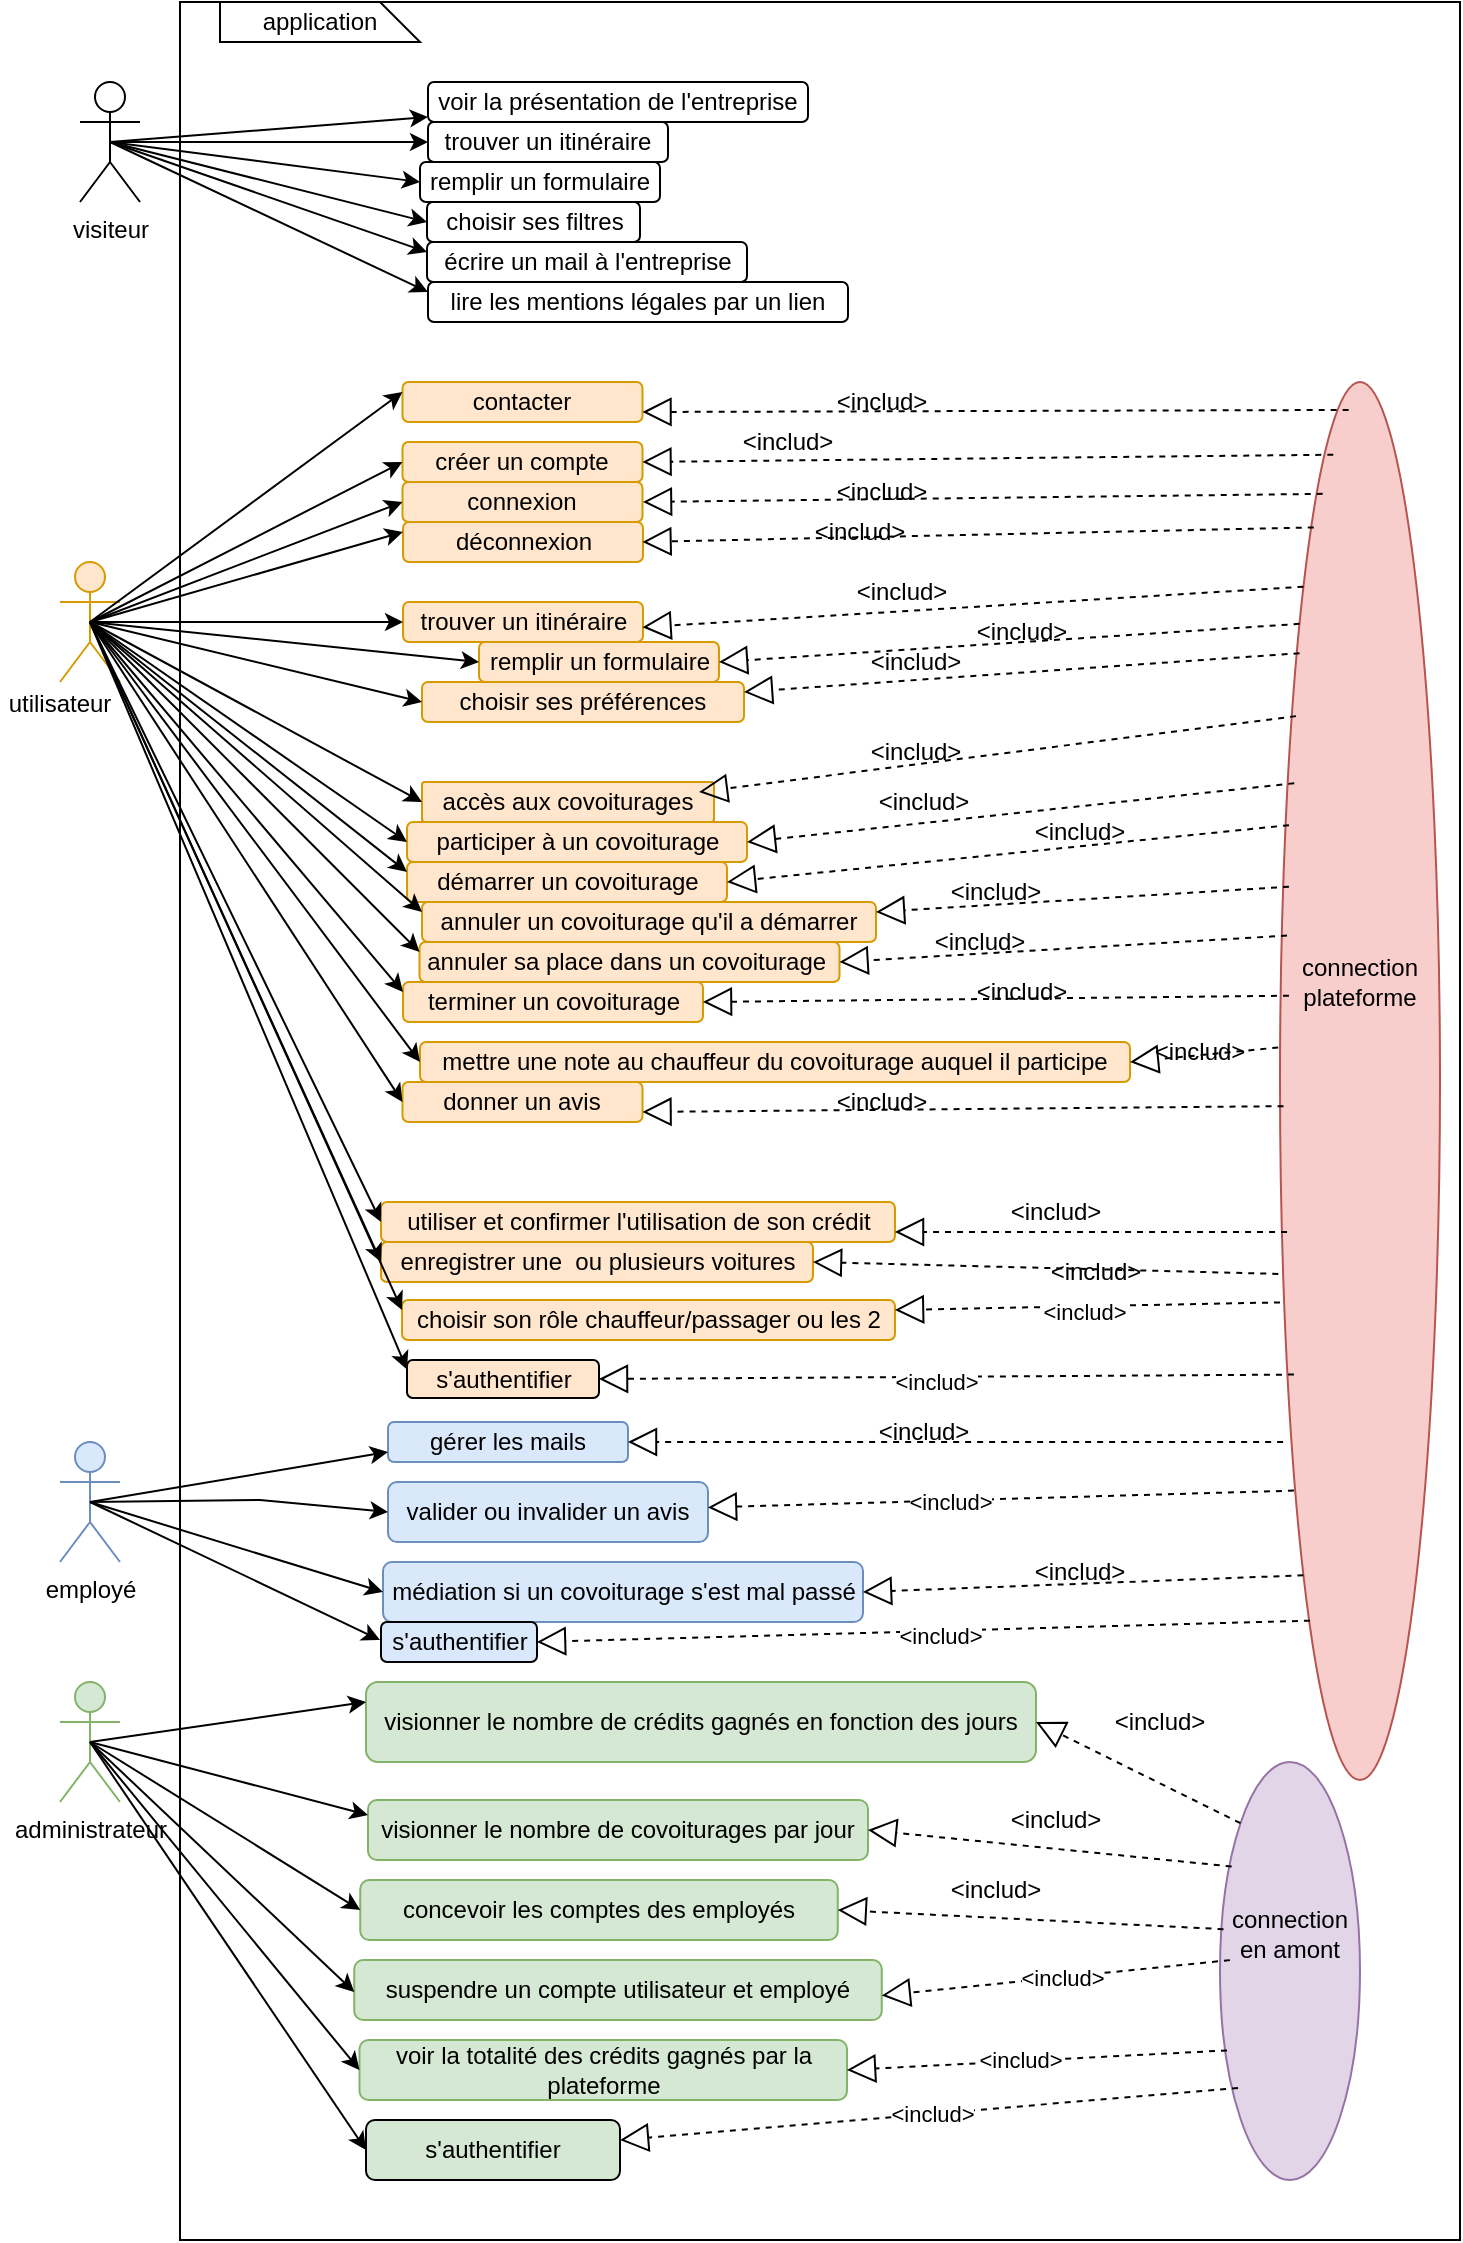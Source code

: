<mxfile version="27.0.6">
  <diagram name="Page-1" id="taw_wUo_S15g6ZygpCCZ">
    <mxGraphModel dx="1111" dy="431" grid="1" gridSize="10" guides="1" tooltips="1" connect="1" arrows="1" fold="1" page="1" pageScale="1" pageWidth="827" pageHeight="1169" math="0" shadow="0">
      <root>
        <mxCell id="0" />
        <mxCell id="1" parent="0" />
        <mxCell id="siTCDxq7Ctj5vIDqxRno-2" value="" style="rounded=0;whiteSpace=wrap;html=1;" parent="1" vertex="1">
          <mxGeometry x="100" y="41" width="640" height="1119" as="geometry" />
        </mxCell>
        <mxCell id="siTCDxq7Ctj5vIDqxRno-3" value="visiteur" style="shape=umlActor;verticalLabelPosition=bottom;verticalAlign=top;html=1;outlineConnect=0;" parent="1" vertex="1">
          <mxGeometry x="50" y="81" width="30" height="60" as="geometry" />
        </mxCell>
        <mxCell id="siTCDxq7Ctj5vIDqxRno-4" value="" style="endArrow=classic;html=1;rounded=0;exitX=0.5;exitY=0.5;exitDx=0;exitDy=0;exitPerimeter=0;" parent="1" source="siTCDxq7Ctj5vIDqxRno-3" target="siTCDxq7Ctj5vIDqxRno-5" edge="1">
          <mxGeometry width="50" height="50" relative="1" as="geometry">
            <mxPoint x="390" y="131" as="sourcePoint" />
            <mxPoint x="250" y="101" as="targetPoint" />
          </mxGeometry>
        </mxCell>
        <mxCell id="siTCDxq7Ctj5vIDqxRno-5" value="voir la présentation de l&#39;entreprise" style="rounded=1;whiteSpace=wrap;html=1;" parent="1" vertex="1">
          <mxGeometry x="224" y="81" width="190" height="20" as="geometry" />
        </mxCell>
        <mxCell id="siTCDxq7Ctj5vIDqxRno-6" value="trouver un itinéraire" style="rounded=1;whiteSpace=wrap;html=1;" parent="1" vertex="1">
          <mxGeometry x="224" y="101" width="120" height="20" as="geometry" />
        </mxCell>
        <mxCell id="siTCDxq7Ctj5vIDqxRno-7" value="écrire un mail à l&#39;entreprise" style="rounded=1;whiteSpace=wrap;html=1;" parent="1" vertex="1">
          <mxGeometry x="223.5" y="161" width="160" height="20" as="geometry" />
        </mxCell>
        <mxCell id="siTCDxq7Ctj5vIDqxRno-8" value="lire les mentions légales par un lien" style="whiteSpace=wrap;html=1;rounded=1;" parent="1" vertex="1">
          <mxGeometry x="224" y="181" width="210" height="20" as="geometry" />
        </mxCell>
        <mxCell id="siTCDxq7Ctj5vIDqxRno-9" value="" style="endArrow=classic;html=1;rounded=0;entryX=0;entryY=0.5;entryDx=0;entryDy=0;exitX=0.5;exitY=0.5;exitDx=0;exitDy=0;exitPerimeter=0;" parent="1" source="siTCDxq7Ctj5vIDqxRno-3" target="siTCDxq7Ctj5vIDqxRno-6" edge="1">
          <mxGeometry width="50" height="50" relative="1" as="geometry">
            <mxPoint x="390" y="281" as="sourcePoint" />
            <mxPoint x="440" y="231" as="targetPoint" />
          </mxGeometry>
        </mxCell>
        <mxCell id="siTCDxq7Ctj5vIDqxRno-10" value="" style="endArrow=classic;html=1;rounded=0;exitX=0.5;exitY=0.5;exitDx=0;exitDy=0;exitPerimeter=0;entryX=0;entryY=0.25;entryDx=0;entryDy=0;" parent="1" source="siTCDxq7Ctj5vIDqxRno-3" target="siTCDxq7Ctj5vIDqxRno-8" edge="1">
          <mxGeometry width="50" height="50" relative="1" as="geometry">
            <mxPoint x="390" y="281" as="sourcePoint" />
            <mxPoint x="440" y="231" as="targetPoint" />
          </mxGeometry>
        </mxCell>
        <mxCell id="siTCDxq7Ctj5vIDqxRno-11" value="" style="endArrow=classic;html=1;rounded=0;exitX=0.5;exitY=0.5;exitDx=0;exitDy=0;exitPerimeter=0;entryX=0;entryY=0.25;entryDx=0;entryDy=0;" parent="1" source="siTCDxq7Ctj5vIDqxRno-3" target="siTCDxq7Ctj5vIDqxRno-7" edge="1">
          <mxGeometry width="50" height="50" relative="1" as="geometry">
            <mxPoint x="390" y="281" as="sourcePoint" />
            <mxPoint x="440" y="231" as="targetPoint" />
          </mxGeometry>
        </mxCell>
        <mxCell id="siTCDxq7Ctj5vIDqxRno-12" value="application" style="shape=card;whiteSpace=wrap;html=1;direction=south;" parent="1" vertex="1">
          <mxGeometry x="120" y="41" width="100" height="20" as="geometry" />
        </mxCell>
        <mxCell id="siTCDxq7Ctj5vIDqxRno-13" value="" style="shape=umlActor;verticalLabelPosition=bottom;verticalAlign=top;html=1;outlineConnect=0;fillColor=#ffe6cc;strokeColor=#d79b00;" parent="1" vertex="1">
          <mxGeometry x="40" y="321" width="30" height="60" as="geometry" />
        </mxCell>
        <mxCell id="siTCDxq7Ctj5vIDqxRno-14" value="" style="ellipse;whiteSpace=wrap;html=1;direction=south;fillColor=#f8cecc;strokeColor=#b85450;" parent="1" vertex="1">
          <mxGeometry x="650" y="231" width="80" height="699" as="geometry" />
        </mxCell>
        <mxCell id="siTCDxq7Ctj5vIDqxRno-15" value="connexion" style="rounded=1;whiteSpace=wrap;html=1;fillColor=#ffe6cc;strokeColor=#d79b00;" parent="1" vertex="1">
          <mxGeometry x="211.25" y="281" width="120" height="20" as="geometry" />
        </mxCell>
        <mxCell id="siTCDxq7Ctj5vIDqxRno-16" value="déconnexion" style="rounded=1;whiteSpace=wrap;html=1;fillColor=#ffe6cc;strokeColor=#d79b00;" parent="1" vertex="1">
          <mxGeometry x="211.5" y="301" width="120" height="20" as="geometry" />
        </mxCell>
        <mxCell id="siTCDxq7Ctj5vIDqxRno-17" value="accès aux covoiturages" style="rounded=1;whiteSpace=wrap;html=1;arcSize=7;fillColor=#ffe6cc;strokeColor=#d79b00;" parent="1" vertex="1">
          <mxGeometry x="221" y="431" width="146" height="20" as="geometry" />
        </mxCell>
        <mxCell id="siTCDxq7Ctj5vIDqxRno-18" value="contacter" style="rounded=1;whiteSpace=wrap;html=1;fillColor=#ffe6cc;strokeColor=#d79b00;" parent="1" vertex="1">
          <mxGeometry x="211.25" y="231" width="120" height="20" as="geometry" />
        </mxCell>
        <mxCell id="siTCDxq7Ctj5vIDqxRno-19" value="trouver un itinéraire" style="rounded=1;whiteSpace=wrap;html=1;fillColor=#ffe6cc;strokeColor=#d79b00;" parent="1" vertex="1">
          <mxGeometry x="211.5" y="341" width="120" height="20" as="geometry" />
        </mxCell>
        <mxCell id="siTCDxq7Ctj5vIDqxRno-20" value="participer à un covoiturage" style="rounded=1;whiteSpace=wrap;html=1;fillColor=#ffe6cc;strokeColor=#d79b00;" parent="1" vertex="1">
          <mxGeometry x="213.5" y="451" width="170" height="20" as="geometry" />
        </mxCell>
        <mxCell id="siTCDxq7Ctj5vIDqxRno-21" style="edgeStyle=orthogonalEdgeStyle;rounded=0;orthogonalLoop=1;jettySize=auto;html=1;exitX=0.5;exitY=1;exitDx=0;exitDy=0;" parent="1" source="siTCDxq7Ctj5vIDqxRno-6" target="siTCDxq7Ctj5vIDqxRno-6" edge="1">
          <mxGeometry relative="1" as="geometry" />
        </mxCell>
        <mxCell id="siTCDxq7Ctj5vIDqxRno-22" value="donner un avis" style="rounded=1;whiteSpace=wrap;html=1;fillColor=#ffe6cc;strokeColor=#d79b00;" parent="1" vertex="1">
          <mxGeometry x="211.25" y="581" width="120" height="20" as="geometry" />
        </mxCell>
        <mxCell id="siTCDxq7Ctj5vIDqxRno-23" value="mettre une note au chauffeur du covoiturage auquel il participe" style="rounded=1;whiteSpace=wrap;html=1;fillColor=#ffe6cc;strokeColor=#d79b00;" parent="1" vertex="1">
          <mxGeometry x="220" y="561" width="355" height="20" as="geometry" />
        </mxCell>
        <mxCell id="siTCDxq7Ctj5vIDqxRno-24" value="choisir ses préférences" style="rounded=1;whiteSpace=wrap;html=1;fillColor=#ffe6cc;strokeColor=#d79b00;" parent="1" vertex="1">
          <mxGeometry x="221" y="381" width="161" height="20" as="geometry" />
        </mxCell>
        <mxCell id="siTCDxq7Ctj5vIDqxRno-25" value="créer un compte" style="rounded=1;whiteSpace=wrap;html=1;fillColor=#ffe6cc;strokeColor=#d79b00;" parent="1" vertex="1">
          <mxGeometry x="211.25" y="261" width="120" height="20" as="geometry" />
        </mxCell>
        <mxCell id="siTCDxq7Ctj5vIDqxRno-26" value="démarrer un covoiturage" style="rounded=1;whiteSpace=wrap;html=1;fillColor=#ffe6cc;strokeColor=#d79b00;" parent="1" vertex="1">
          <mxGeometry x="213.5" y="471" width="160" height="20" as="geometry" />
        </mxCell>
        <mxCell id="siTCDxq7Ctj5vIDqxRno-27" value="annuler un covoiturage qu&#39;il a démarrer" style="rounded=1;whiteSpace=wrap;html=1;fillColor=#ffe6cc;strokeColor=#d79b00;" parent="1" vertex="1">
          <mxGeometry x="221" y="491" width="227" height="20" as="geometry" />
        </mxCell>
        <mxCell id="siTCDxq7Ctj5vIDqxRno-28" value="terminer un covoiturage" style="rounded=1;whiteSpace=wrap;html=1;fillColor=#ffe6cc;strokeColor=#d79b00;" parent="1" vertex="1">
          <mxGeometry x="211.5" y="531" width="150" height="20" as="geometry" />
        </mxCell>
        <mxCell id="siTCDxq7Ctj5vIDqxRno-29" value="utiliser et confirmer l&#39;utilisation de son crédit" style="rounded=1;whiteSpace=wrap;html=1;fillColor=#ffe6cc;strokeColor=#d79b00;" parent="1" vertex="1">
          <mxGeometry x="200.5" y="641" width="257" height="20" as="geometry" />
        </mxCell>
        <mxCell id="siTCDxq7Ctj5vIDqxRno-30" value="enregistrer une&amp;nbsp; ou plusieurs voitures" style="rounded=1;whiteSpace=wrap;html=1;fillColor=#ffe6cc;strokeColor=#d79b00;" parent="1" vertex="1">
          <mxGeometry x="200.5" y="661" width="216" height="20" as="geometry" />
        </mxCell>
        <mxCell id="siTCDxq7Ctj5vIDqxRno-31" value="annuler sa place dans un covoiturage&amp;nbsp;" style="rounded=1;whiteSpace=wrap;html=1;fillColor=#ffe6cc;strokeColor=#d79b00;" parent="1" vertex="1">
          <mxGeometry x="219.75" y="511" width="210" height="20" as="geometry" />
        </mxCell>
        <mxCell id="siTCDxq7Ctj5vIDqxRno-32" value="employé" style="shape=umlActor;verticalLabelPosition=bottom;verticalAlign=top;html=1;outlineConnect=0;fillColor=#dae8fc;strokeColor=#6c8ebf;" parent="1" vertex="1">
          <mxGeometry x="40" y="761" width="30" height="60" as="geometry" />
        </mxCell>
        <mxCell id="siTCDxq7Ctj5vIDqxRno-33" value="gérer les mails" style="rounded=1;whiteSpace=wrap;html=1;fillColor=#dae8fc;strokeColor=#6c8ebf;" parent="1" vertex="1">
          <mxGeometry x="204" y="751" width="120" height="20" as="geometry" />
        </mxCell>
        <mxCell id="siTCDxq7Ctj5vIDqxRno-34" value="valider ou invalider un avis" style="rounded=1;whiteSpace=wrap;html=1;fillColor=#dae8fc;strokeColor=#6c8ebf;" parent="1" vertex="1">
          <mxGeometry x="204" y="781" width="160" height="30" as="geometry" />
        </mxCell>
        <mxCell id="siTCDxq7Ctj5vIDqxRno-35" value="médiation si un covoiturage s&#39;est mal passé" style="rounded=1;whiteSpace=wrap;html=1;fillColor=#dae8fc;strokeColor=#6c8ebf;" parent="1" vertex="1">
          <mxGeometry x="201.5" y="821" width="240" height="30" as="geometry" />
        </mxCell>
        <mxCell id="siTCDxq7Ctj5vIDqxRno-36" value="administrateur" style="shape=umlActor;verticalLabelPosition=bottom;verticalAlign=top;html=1;outlineConnect=0;fillColor=#d5e8d4;strokeColor=#82b366;" parent="1" vertex="1">
          <mxGeometry x="40" y="881" width="30" height="60" as="geometry" />
        </mxCell>
        <mxCell id="siTCDxq7Ctj5vIDqxRno-37" value="choisir son rôle chauffeur/passager ou les 2" style="rounded=1;whiteSpace=wrap;html=1;fillColor=#ffe6cc;strokeColor=#d79b00;" parent="1" vertex="1">
          <mxGeometry x="211" y="690" width="246.5" height="20" as="geometry" />
        </mxCell>
        <mxCell id="siTCDxq7Ctj5vIDqxRno-38" value="remplir un formulaire" style="rounded=1;whiteSpace=wrap;html=1;fillColor=#ffe6cc;strokeColor=#d79b00;" parent="1" vertex="1">
          <mxGeometry x="249.5" y="361" width="120" height="20" as="geometry" />
        </mxCell>
        <mxCell id="siTCDxq7Ctj5vIDqxRno-39" value="" style="endArrow=classic;html=1;rounded=0;exitX=0.5;exitY=0.5;exitDx=0;exitDy=0;exitPerimeter=0;entryX=0;entryY=0.5;entryDx=0;entryDy=0;" parent="1" source="siTCDxq7Ctj5vIDqxRno-13" target="siTCDxq7Ctj5vIDqxRno-19" edge="1">
          <mxGeometry width="50" height="50" relative="1" as="geometry">
            <mxPoint x="133.5" y="396" as="sourcePoint" />
            <mxPoint x="183.5" y="346" as="targetPoint" />
          </mxGeometry>
        </mxCell>
        <mxCell id="siTCDxq7Ctj5vIDqxRno-40" value="" style="endArrow=classic;html=1;rounded=0;exitX=0.5;exitY=0.5;exitDx=0;exitDy=0;exitPerimeter=0;entryX=0;entryY=0.25;entryDx=0;entryDy=0;" parent="1" source="siTCDxq7Ctj5vIDqxRno-13" target="siTCDxq7Ctj5vIDqxRno-16" edge="1">
          <mxGeometry width="50" height="50" relative="1" as="geometry">
            <mxPoint x="134" y="376" as="sourcePoint" />
            <mxPoint x="184" y="326" as="targetPoint" />
          </mxGeometry>
        </mxCell>
        <mxCell id="siTCDxq7Ctj5vIDqxRno-41" value="" style="endArrow=classic;html=1;rounded=0;entryX=0;entryY=0.5;entryDx=0;entryDy=0;exitX=0.5;exitY=0.5;exitDx=0;exitDy=0;exitPerimeter=0;" parent="1" source="siTCDxq7Ctj5vIDqxRno-13" target="siTCDxq7Ctj5vIDqxRno-15" edge="1">
          <mxGeometry width="50" height="50" relative="1" as="geometry">
            <mxPoint x="60" y="356" as="sourcePoint" />
            <mxPoint x="110" y="306" as="targetPoint" />
          </mxGeometry>
        </mxCell>
        <mxCell id="siTCDxq7Ctj5vIDqxRno-42" value="" style="endArrow=classic;html=1;rounded=0;exitX=0.5;exitY=0.5;exitDx=0;exitDy=0;exitPerimeter=0;entryX=0;entryY=0.25;entryDx=0;entryDy=0;" parent="1" source="siTCDxq7Ctj5vIDqxRno-13" target="siTCDxq7Ctj5vIDqxRno-18" edge="1">
          <mxGeometry width="50" height="50" relative="1" as="geometry">
            <mxPoint x="130" y="301" as="sourcePoint" />
            <mxPoint x="180" y="251" as="targetPoint" />
          </mxGeometry>
        </mxCell>
        <mxCell id="siTCDxq7Ctj5vIDqxRno-43" value="" style="endArrow=classic;html=1;rounded=0;exitX=0.5;exitY=0.5;exitDx=0;exitDy=0;exitPerimeter=0;entryX=0;entryY=0.5;entryDx=0;entryDy=0;" parent="1" source="siTCDxq7Ctj5vIDqxRno-13" target="siTCDxq7Ctj5vIDqxRno-25" edge="1">
          <mxGeometry width="50" height="50" relative="1" as="geometry">
            <mxPoint x="120" y="331" as="sourcePoint" />
            <mxPoint x="170" y="281" as="targetPoint" />
          </mxGeometry>
        </mxCell>
        <mxCell id="siTCDxq7Ctj5vIDqxRno-44" value="" style="endArrow=classic;html=1;rounded=0;exitX=0.5;exitY=0.5;exitDx=0;exitDy=0;exitPerimeter=0;entryX=0;entryY=0.5;entryDx=0;entryDy=0;" parent="1" source="siTCDxq7Ctj5vIDqxRno-13" target="siTCDxq7Ctj5vIDqxRno-38" edge="1">
          <mxGeometry width="50" height="50" relative="1" as="geometry">
            <mxPoint x="390" y="501" as="sourcePoint" />
            <mxPoint x="440" y="451" as="targetPoint" />
          </mxGeometry>
        </mxCell>
        <mxCell id="siTCDxq7Ctj5vIDqxRno-45" value="" style="endArrow=classic;html=1;rounded=0;exitX=0.5;exitY=0.5;exitDx=0;exitDy=0;exitPerimeter=0;entryX=0;entryY=0.5;entryDx=0;entryDy=0;" parent="1" source="siTCDxq7Ctj5vIDqxRno-13" target="siTCDxq7Ctj5vIDqxRno-17" edge="1">
          <mxGeometry width="50" height="50" relative="1" as="geometry">
            <mxPoint x="140" y="431" as="sourcePoint" />
            <mxPoint x="180" y="391" as="targetPoint" />
          </mxGeometry>
        </mxCell>
        <mxCell id="siTCDxq7Ctj5vIDqxRno-46" value="" style="endArrow=classic;html=1;rounded=0;exitX=0.5;exitY=0.5;exitDx=0;exitDy=0;exitPerimeter=0;entryX=0;entryY=0.5;entryDx=0;entryDy=0;" parent="1" source="siTCDxq7Ctj5vIDqxRno-13" target="siTCDxq7Ctj5vIDqxRno-24" edge="1">
          <mxGeometry width="50" height="50" relative="1" as="geometry">
            <mxPoint x="140" y="481" as="sourcePoint" />
            <mxPoint x="190" y="431" as="targetPoint" />
          </mxGeometry>
        </mxCell>
        <mxCell id="siTCDxq7Ctj5vIDqxRno-47" value="" style="endArrow=classic;html=1;rounded=0;entryX=0;entryY=0.5;entryDx=0;entryDy=0;exitX=0.5;exitY=0.5;exitDx=0;exitDy=0;exitPerimeter=0;" parent="1" source="siTCDxq7Ctj5vIDqxRno-13" target="siTCDxq7Ctj5vIDqxRno-22" edge="1">
          <mxGeometry width="50" height="50" relative="1" as="geometry">
            <mxPoint x="60" y="351" as="sourcePoint" />
            <mxPoint x="190" y="431" as="targetPoint" />
          </mxGeometry>
        </mxCell>
        <mxCell id="siTCDxq7Ctj5vIDqxRno-48" value="" style="endArrow=classic;html=1;rounded=0;exitX=0.5;exitY=0.5;exitDx=0;exitDy=0;exitPerimeter=0;entryX=0;entryY=0.5;entryDx=0;entryDy=0;" parent="1" source="siTCDxq7Ctj5vIDqxRno-13" target="siTCDxq7Ctj5vIDqxRno-20" edge="1">
          <mxGeometry width="50" height="50" relative="1" as="geometry">
            <mxPoint x="150" y="461" as="sourcePoint" />
            <mxPoint x="200" y="411" as="targetPoint" />
          </mxGeometry>
        </mxCell>
        <mxCell id="siTCDxq7Ctj5vIDqxRno-49" value="" style="endArrow=classic;html=1;rounded=0;exitX=0.5;exitY=0.5;exitDx=0;exitDy=0;exitPerimeter=0;entryX=0;entryY=0.5;entryDx=0;entryDy=0;" parent="1" source="siTCDxq7Ctj5vIDqxRno-13" target="siTCDxq7Ctj5vIDqxRno-23" edge="1">
          <mxGeometry width="50" height="50" relative="1" as="geometry">
            <mxPoint x="130" y="521" as="sourcePoint" />
            <mxPoint x="180" y="471" as="targetPoint" />
          </mxGeometry>
        </mxCell>
        <mxCell id="siTCDxq7Ctj5vIDqxRno-50" value="" style="endArrow=classic;html=1;rounded=0;exitX=0.5;exitY=0.5;exitDx=0;exitDy=0;exitPerimeter=0;entryX=0;entryY=0.25;entryDx=0;entryDy=0;" parent="1" source="siTCDxq7Ctj5vIDqxRno-13" target="siTCDxq7Ctj5vIDqxRno-26" edge="1">
          <mxGeometry width="50" height="50" relative="1" as="geometry">
            <mxPoint x="130" y="541" as="sourcePoint" />
            <mxPoint x="180" y="491" as="targetPoint" />
          </mxGeometry>
        </mxCell>
        <mxCell id="siTCDxq7Ctj5vIDqxRno-51" value="" style="endArrow=classic;html=1;rounded=0;exitX=0.5;exitY=0.5;exitDx=0;exitDy=0;exitPerimeter=0;entryX=0;entryY=0.25;entryDx=0;entryDy=0;" parent="1" source="siTCDxq7Ctj5vIDqxRno-13" target="siTCDxq7Ctj5vIDqxRno-27" edge="1">
          <mxGeometry width="50" height="50" relative="1" as="geometry">
            <mxPoint x="140" y="561" as="sourcePoint" />
            <mxPoint x="190" y="511" as="targetPoint" />
          </mxGeometry>
        </mxCell>
        <mxCell id="siTCDxq7Ctj5vIDqxRno-52" value="" style="endArrow=classic;html=1;rounded=0;exitX=0.5;exitY=0.5;exitDx=0;exitDy=0;exitPerimeter=0;entryX=0;entryY=0.25;entryDx=0;entryDy=0;" parent="1" source="siTCDxq7Ctj5vIDqxRno-13" target="siTCDxq7Ctj5vIDqxRno-31" edge="1">
          <mxGeometry width="50" height="50" relative="1" as="geometry">
            <mxPoint x="140" y="581" as="sourcePoint" />
            <mxPoint x="200" y="506" as="targetPoint" />
          </mxGeometry>
        </mxCell>
        <mxCell id="siTCDxq7Ctj5vIDqxRno-53" value="" style="endArrow=classic;html=1;rounded=0;exitX=0.5;exitY=0.5;exitDx=0;exitDy=0;exitPerimeter=0;entryX=0;entryY=0.25;entryDx=0;entryDy=0;" parent="1" source="siTCDxq7Ctj5vIDqxRno-13" target="siTCDxq7Ctj5vIDqxRno-28" edge="1">
          <mxGeometry width="50" height="50" relative="1" as="geometry">
            <mxPoint x="54.25" y="371" as="sourcePoint" />
            <mxPoint x="200" y="561" as="targetPoint" />
          </mxGeometry>
        </mxCell>
        <mxCell id="siTCDxq7Ctj5vIDqxRno-54" value="" style="endArrow=classic;html=1;rounded=0;entryX=0;entryY=0.5;entryDx=0;entryDy=0;exitX=0.5;exitY=0.5;exitDx=0;exitDy=0;exitPerimeter=0;" parent="1" source="siTCDxq7Ctj5vIDqxRno-13" target="siTCDxq7Ctj5vIDqxRno-29" edge="1">
          <mxGeometry width="50" height="50" relative="1" as="geometry">
            <mxPoint x="50" y="351" as="sourcePoint" />
            <mxPoint x="190" y="561" as="targetPoint" />
          </mxGeometry>
        </mxCell>
        <mxCell id="siTCDxq7Ctj5vIDqxRno-55" value="" style="endArrow=classic;html=1;rounded=0;exitX=0.5;exitY=0.5;exitDx=0;exitDy=0;exitPerimeter=0;entryX=0;entryY=0.5;entryDx=0;entryDy=0;" parent="1" source="siTCDxq7Ctj5vIDqxRno-13" target="siTCDxq7Ctj5vIDqxRno-30" edge="1">
          <mxGeometry width="50" height="50" relative="1" as="geometry">
            <mxPoint x="140" y="641" as="sourcePoint" />
            <mxPoint x="190" y="591" as="targetPoint" />
          </mxGeometry>
        </mxCell>
        <mxCell id="siTCDxq7Ctj5vIDqxRno-56" value="" style="endArrow=classic;html=1;rounded=0;entryX=0;entryY=0.25;entryDx=0;entryDy=0;exitX=0.5;exitY=0.5;exitDx=0;exitDy=0;exitPerimeter=0;" parent="1" source="siTCDxq7Ctj5vIDqxRno-13" target="siTCDxq7Ctj5vIDqxRno-37" edge="1">
          <mxGeometry width="50" height="50" relative="1" as="geometry">
            <mxPoint x="140" y="661" as="sourcePoint" />
            <mxPoint x="180" y="611" as="targetPoint" />
          </mxGeometry>
        </mxCell>
        <mxCell id="siTCDxq7Ctj5vIDqxRno-57" value="remplir un formulaire" style="rounded=1;whiteSpace=wrap;html=1;" parent="1" vertex="1">
          <mxGeometry x="220" y="121" width="120" height="20" as="geometry" />
        </mxCell>
        <mxCell id="siTCDxq7Ctj5vIDqxRno-58" value="choisir ses filtres" style="rounded=1;whiteSpace=wrap;html=1;" parent="1" vertex="1">
          <mxGeometry x="223.5" y="141" width="106.5" height="20" as="geometry" />
        </mxCell>
        <mxCell id="siTCDxq7Ctj5vIDqxRno-59" value="" style="endArrow=classic;html=1;rounded=0;exitX=0.5;exitY=0.5;exitDx=0;exitDy=0;exitPerimeter=0;" parent="1" source="siTCDxq7Ctj5vIDqxRno-3" edge="1">
          <mxGeometry width="50" height="50" relative="1" as="geometry">
            <mxPoint x="170" y="181" as="sourcePoint" />
            <mxPoint x="220" y="131" as="targetPoint" />
          </mxGeometry>
        </mxCell>
        <mxCell id="siTCDxq7Ctj5vIDqxRno-60" value="" style="endArrow=classic;html=1;rounded=0;exitX=0.5;exitY=0.5;exitDx=0;exitDy=0;exitPerimeter=0;entryX=0;entryY=0.5;entryDx=0;entryDy=0;" parent="1" source="siTCDxq7Ctj5vIDqxRno-3" target="siTCDxq7Ctj5vIDqxRno-58" edge="1">
          <mxGeometry width="50" height="50" relative="1" as="geometry">
            <mxPoint x="180" y="201" as="sourcePoint" />
            <mxPoint x="220" y="151" as="targetPoint" />
          </mxGeometry>
        </mxCell>
        <mxCell id="siTCDxq7Ctj5vIDqxRno-61" value="" style="endArrow=block;dashed=1;endFill=0;endSize=12;html=1;rounded=0;entryX=1;entryY=0.5;entryDx=0;entryDy=0;exitX=0.835;exitY=0.867;exitDx=0;exitDy=0;exitPerimeter=0;" parent="1" target="siTCDxq7Ctj5vIDqxRno-33" edge="1">
          <mxGeometry width="160" relative="1" as="geometry">
            <mxPoint x="651.57" y="761.0" as="sourcePoint" />
            <mxPoint x="320.93" y="770.15" as="targetPoint" />
          </mxGeometry>
        </mxCell>
        <mxCell id="siTCDxq7Ctj5vIDqxRno-62" value="&amp;lt;includ&amp;gt;" style="text;strokeColor=none;align=center;fillColor=none;html=1;verticalAlign=middle;whiteSpace=wrap;rounded=0;" parent="1" vertex="1">
          <mxGeometry x="441.5" y="751" width="60" height="10" as="geometry" />
        </mxCell>
        <mxCell id="siTCDxq7Ctj5vIDqxRno-63" value="" style="endArrow=block;dashed=1;endFill=0;endSize=12;html=1;rounded=0;exitX=0.793;exitY=0.913;exitDx=0;exitDy=0;exitPerimeter=0;" parent="1" source="siTCDxq7Ctj5vIDqxRno-14" target="siTCDxq7Ctj5vIDqxRno-34" edge="1">
          <mxGeometry width="160" relative="1" as="geometry">
            <mxPoint x="660" y="841" as="sourcePoint" />
            <mxPoint x="770" y="871" as="targetPoint" />
          </mxGeometry>
        </mxCell>
        <mxCell id="IrQYpOBPaUUTZM0X6sst-19" value="&amp;lt;includ&amp;gt;" style="edgeLabel;html=1;align=center;verticalAlign=middle;resizable=0;points=[];" parent="siTCDxq7Ctj5vIDqxRno-63" vertex="1" connectable="0">
          <mxGeometry x="0.174" y="1" relative="1" as="geometry">
            <mxPoint as="offset" />
          </mxGeometry>
        </mxCell>
        <mxCell id="siTCDxq7Ctj5vIDqxRno-64" value="" style="endArrow=block;dashed=1;endFill=0;endSize=12;html=1;rounded=0;entryX=1;entryY=0.5;entryDx=0;entryDy=0;exitX=1;exitY=1;exitDx=0;exitDy=0;" parent="1" source="siTCDxq7Ctj5vIDqxRno-14" target="siTCDxq7Ctj5vIDqxRno-35" edge="1">
          <mxGeometry width="160" relative="1" as="geometry">
            <mxPoint x="620" y="881" as="sourcePoint" />
            <mxPoint x="780" y="881" as="targetPoint" />
          </mxGeometry>
        </mxCell>
        <mxCell id="siTCDxq7Ctj5vIDqxRno-66" value="&amp;lt;includ&amp;gt;" style="text;strokeColor=none;align=center;fillColor=none;html=1;verticalAlign=middle;whiteSpace=wrap;rounded=0;" parent="1" vertex="1">
          <mxGeometry x="520" y="821" width="60" height="10" as="geometry" />
        </mxCell>
        <mxCell id="siTCDxq7Ctj5vIDqxRno-67" value="" style="endArrow=block;dashed=1;endFill=0;endSize=12;html=1;rounded=0;entryX=1;entryY=0.5;entryDx=0;entryDy=0;exitX=0.638;exitY=1.011;exitDx=0;exitDy=0;exitPerimeter=0;" parent="1" source="siTCDxq7Ctj5vIDqxRno-14" target="siTCDxq7Ctj5vIDqxRno-30" edge="1">
          <mxGeometry width="160" relative="1" as="geometry">
            <mxPoint x="620" y="651" as="sourcePoint" />
            <mxPoint x="780" y="651" as="targetPoint" />
          </mxGeometry>
        </mxCell>
        <mxCell id="siTCDxq7Ctj5vIDqxRno-68" value="" style="endArrow=block;dashed=1;endFill=0;endSize=12;html=1;rounded=0;entryX=1;entryY=0.75;entryDx=0;entryDy=0;exitX=0.518;exitY=0.978;exitDx=0;exitDy=0;exitPerimeter=0;" parent="1" source="siTCDxq7Ctj5vIDqxRno-14" target="siTCDxq7Ctj5vIDqxRno-22" edge="1">
          <mxGeometry width="160" relative="1" as="geometry">
            <mxPoint x="630" y="581" as="sourcePoint" />
            <mxPoint x="790" y="581" as="targetPoint" />
          </mxGeometry>
        </mxCell>
        <mxCell id="siTCDxq7Ctj5vIDqxRno-69" value="" style="endArrow=block;dashed=1;endFill=0;endSize=12;html=1;rounded=0;entryX=1;entryY=0.5;entryDx=0;entryDy=0;exitX=0.476;exitY=1.011;exitDx=0;exitDy=0;exitPerimeter=0;" parent="1" source="siTCDxq7Ctj5vIDqxRno-14" target="siTCDxq7Ctj5vIDqxRno-23" edge="1">
          <mxGeometry width="160" relative="1" as="geometry">
            <mxPoint x="660" y="521" as="sourcePoint" />
            <mxPoint x="780" y="561" as="targetPoint" />
          </mxGeometry>
        </mxCell>
        <mxCell id="siTCDxq7Ctj5vIDqxRno-70" value="" style="endArrow=block;dashed=1;endFill=0;endSize=12;html=1;rounded=0;exitX=0.67;exitY=0.956;exitDx=0;exitDy=0;exitPerimeter=0;entryX=1;entryY=0.25;entryDx=0;entryDy=0;" parent="1" target="siTCDxq7Ctj5vIDqxRno-37" edge="1">
          <mxGeometry width="160" relative="1" as="geometry">
            <mxPoint x="650" y="691.2" as="sourcePoint" />
            <mxPoint x="446.04" y="690.5" as="targetPoint" />
          </mxGeometry>
        </mxCell>
        <mxCell id="IrQYpOBPaUUTZM0X6sst-15" value="&amp;lt;includ&amp;gt;" style="edgeLabel;html=1;align=center;verticalAlign=middle;resizable=0;points=[];" parent="siTCDxq7Ctj5vIDqxRno-70" vertex="1" connectable="0">
          <mxGeometry x="0.02" y="3" relative="1" as="geometry">
            <mxPoint as="offset" />
          </mxGeometry>
        </mxCell>
        <mxCell id="siTCDxq7Ctj5vIDqxRno-71" value="" style="endArrow=block;dashed=1;endFill=0;endSize=12;html=1;rounded=0;entryX=1;entryY=0.25;entryDx=0;entryDy=0;exitX=0.361;exitY=0.944;exitDx=0;exitDy=0;exitPerimeter=0;" parent="1" source="siTCDxq7Ctj5vIDqxRno-14" target="siTCDxq7Ctj5vIDqxRno-27" edge="1">
          <mxGeometry width="160" relative="1" as="geometry">
            <mxPoint x="600" y="500.5" as="sourcePoint" />
            <mxPoint x="760" y="500.5" as="targetPoint" />
          </mxGeometry>
        </mxCell>
        <mxCell id="siTCDxq7Ctj5vIDqxRno-72" value="" style="endArrow=block;dashed=1;endFill=0;endSize=12;html=1;rounded=0;exitX=0.439;exitY=0.944;exitDx=0;exitDy=0;exitPerimeter=0;entryX=1;entryY=0.5;entryDx=0;entryDy=0;" parent="1" source="siTCDxq7Ctj5vIDqxRno-14" target="siTCDxq7Ctj5vIDqxRno-28" edge="1">
          <mxGeometry width="160" relative="1" as="geometry">
            <mxPoint x="600" y="531" as="sourcePoint" />
            <mxPoint x="760" y="531" as="targetPoint" />
          </mxGeometry>
        </mxCell>
        <mxCell id="siTCDxq7Ctj5vIDqxRno-73" value="" style="endArrow=block;dashed=1;endFill=0;endSize=12;html=1;rounded=0;entryX=1;entryY=0.5;entryDx=0;entryDy=0;exitX=0.396;exitY=0.956;exitDx=0;exitDy=0;exitPerimeter=0;" parent="1" source="siTCDxq7Ctj5vIDqxRno-14" target="siTCDxq7Ctj5vIDqxRno-31" edge="1">
          <mxGeometry width="160" relative="1" as="geometry">
            <mxPoint x="630" y="441" as="sourcePoint" />
            <mxPoint x="780" y="521" as="targetPoint" />
          </mxGeometry>
        </mxCell>
        <mxCell id="siTCDxq7Ctj5vIDqxRno-74" value="" style="endArrow=block;dashed=1;endFill=0;endSize=12;html=1;rounded=0;entryX=1;entryY=0.75;entryDx=0;entryDy=0;exitX=0.608;exitY=0.956;exitDx=0;exitDy=0;exitPerimeter=0;" parent="1" source="siTCDxq7Ctj5vIDqxRno-14" target="siTCDxq7Ctj5vIDqxRno-29" edge="1">
          <mxGeometry width="160" relative="1" as="geometry">
            <mxPoint x="610" y="631" as="sourcePoint" />
            <mxPoint x="790" y="591" as="targetPoint" />
            <Array as="points" />
          </mxGeometry>
        </mxCell>
        <mxCell id="siTCDxq7Ctj5vIDqxRno-75" value="" style="endArrow=block;dashed=1;endFill=0;endSize=12;html=1;rounded=0;exitX=0.239;exitY=0.9;exitDx=0;exitDy=0;exitPerimeter=0;" parent="1" source="siTCDxq7Ctj5vIDqxRno-14" edge="1">
          <mxGeometry width="160" relative="1" as="geometry">
            <mxPoint x="668.09" y="388.65" as="sourcePoint" />
            <mxPoint x="359.502" y="436" as="targetPoint" />
          </mxGeometry>
        </mxCell>
        <mxCell id="siTCDxq7Ctj5vIDqxRno-76" value="" style="endArrow=block;dashed=1;endFill=0;endSize=12;html=1;rounded=0;entryX=1;entryY=0.25;entryDx=0;entryDy=0;exitX=0.194;exitY=0.878;exitDx=0;exitDy=0;exitPerimeter=0;" parent="1" source="siTCDxq7Ctj5vIDqxRno-14" target="siTCDxq7Ctj5vIDqxRno-24" edge="1">
          <mxGeometry width="160" relative="1" as="geometry">
            <mxPoint x="640" y="311" as="sourcePoint" />
            <mxPoint x="790" y="351" as="targetPoint" />
          </mxGeometry>
        </mxCell>
        <mxCell id="siTCDxq7Ctj5vIDqxRno-77" value="" style="endArrow=block;dashed=1;endFill=0;endSize=12;html=1;rounded=0;exitX=0;exitY=1;exitDx=0;exitDy=0;" parent="1" source="siTCDxq7Ctj5vIDqxRno-14" edge="1">
          <mxGeometry width="160" relative="1" as="geometry">
            <mxPoint x="682.99" y="291.0" as="sourcePoint" />
            <mxPoint x="331.25" y="353.59" as="targetPoint" />
          </mxGeometry>
        </mxCell>
        <mxCell id="siTCDxq7Ctj5vIDqxRno-78" value="" style="endArrow=block;dashed=1;endFill=0;endSize=12;html=1;rounded=0;exitX=0.104;exitY=0.789;exitDx=0;exitDy=0;exitPerimeter=0;" parent="1" source="siTCDxq7Ctj5vIDqxRno-14" edge="1">
          <mxGeometry width="160" relative="1" as="geometry">
            <mxPoint x="670" y="281" as="sourcePoint" />
            <mxPoint x="331.25" y="310.989" as="targetPoint" />
          </mxGeometry>
        </mxCell>
        <mxCell id="siTCDxq7Ctj5vIDqxRno-79" value="" style="endArrow=block;dashed=1;endFill=0;endSize=12;html=1;rounded=0;entryX=1;entryY=0.75;entryDx=0;entryDy=0;exitX=0.02;exitY=0.571;exitDx=0;exitDy=0;exitPerimeter=0;" parent="1" source="siTCDxq7Ctj5vIDqxRno-14" target="siTCDxq7Ctj5vIDqxRno-18" edge="1">
          <mxGeometry width="160" relative="1" as="geometry">
            <mxPoint x="650" y="251" as="sourcePoint" />
            <mxPoint x="810" y="251" as="targetPoint" />
          </mxGeometry>
        </mxCell>
        <mxCell id="siTCDxq7Ctj5vIDqxRno-80" value="" style="endArrow=block;dashed=1;endFill=0;endSize=12;html=1;rounded=0;entryX=1;entryY=0.5;entryDx=0;entryDy=0;exitX=0.052;exitY=0.667;exitDx=0;exitDy=0;exitPerimeter=0;" parent="1" source="siTCDxq7Ctj5vIDqxRno-14" target="siTCDxq7Ctj5vIDqxRno-25" edge="1">
          <mxGeometry width="160" relative="1" as="geometry">
            <mxPoint x="650" y="251" as="sourcePoint" />
            <mxPoint x="810" y="271" as="targetPoint" />
          </mxGeometry>
        </mxCell>
        <mxCell id="siTCDxq7Ctj5vIDqxRno-81" value="" style="endArrow=block;dashed=1;endFill=0;endSize=12;html=1;rounded=0;entryX=1;entryY=0.5;entryDx=0;entryDy=0;exitX=0.287;exitY=0.911;exitDx=0;exitDy=0;exitPerimeter=0;" parent="1" source="siTCDxq7Ctj5vIDqxRno-14" target="siTCDxq7Ctj5vIDqxRno-20" edge="1">
          <mxGeometry width="160" relative="1" as="geometry">
            <mxPoint x="620" y="441" as="sourcePoint" />
            <mxPoint x="780" y="451" as="targetPoint" />
          </mxGeometry>
        </mxCell>
        <mxCell id="siTCDxq7Ctj5vIDqxRno-82" value="" style="endArrow=block;dashed=1;endFill=0;endSize=12;html=1;rounded=0;entryX=1;entryY=0.5;entryDx=0;entryDy=0;exitX=0.317;exitY=0.944;exitDx=0;exitDy=0;exitPerimeter=0;" parent="1" source="siTCDxq7Ctj5vIDqxRno-14" target="siTCDxq7Ctj5vIDqxRno-26" edge="1">
          <mxGeometry width="160" relative="1" as="geometry">
            <mxPoint x="620" y="441" as="sourcePoint" />
            <mxPoint x="780" y="471" as="targetPoint" />
          </mxGeometry>
        </mxCell>
        <mxCell id="siTCDxq7Ctj5vIDqxRno-83" value="&amp;lt;includ&amp;gt;" style="text;strokeColor=none;align=center;fillColor=none;html=1;verticalAlign=middle;whiteSpace=wrap;rounded=0;" parent="1" vertex="1">
          <mxGeometry x="421.25" y="231" width="60" height="20" as="geometry" />
        </mxCell>
        <mxCell id="siTCDxq7Ctj5vIDqxRno-84" value="&amp;lt;includ&amp;gt;" style="text;strokeColor=none;align=center;fillColor=none;html=1;verticalAlign=middle;whiteSpace=wrap;rounded=0;" parent="1" vertex="1">
          <mxGeometry x="373.5" y="251" width="60" height="20" as="geometry" />
        </mxCell>
        <mxCell id="siTCDxq7Ctj5vIDqxRno-85" value="&amp;lt;includ&amp;gt;" style="text;strokeColor=none;align=center;fillColor=none;html=1;verticalAlign=middle;whiteSpace=wrap;rounded=0;" parent="1" vertex="1">
          <mxGeometry x="410" y="301" width="60" height="10" as="geometry" />
        </mxCell>
        <mxCell id="siTCDxq7Ctj5vIDqxRno-86" value="" style="endArrow=block;dashed=1;endFill=0;endSize=12;html=1;rounded=0;exitX=0.08;exitY=0.733;exitDx=0;exitDy=0;exitPerimeter=0;" parent="1" source="siTCDxq7Ctj5vIDqxRno-14" edge="1">
          <mxGeometry width="160" relative="1" as="geometry">
            <mxPoint x="556.5" y="265.33" as="sourcePoint" />
            <mxPoint x="331.5" y="290.998" as="targetPoint" />
          </mxGeometry>
        </mxCell>
        <mxCell id="siTCDxq7Ctj5vIDqxRno-87" value="&amp;lt;includ&amp;gt;" style="text;strokeColor=none;align=center;fillColor=none;html=1;verticalAlign=middle;whiteSpace=wrap;rounded=0;" parent="1" vertex="1">
          <mxGeometry x="431.25" y="331" width="60" height="10" as="geometry" />
        </mxCell>
        <mxCell id="siTCDxq7Ctj5vIDqxRno-88" value="&amp;lt;includ&amp;gt;" style="text;strokeColor=none;align=center;fillColor=none;html=1;verticalAlign=middle;whiteSpace=wrap;rounded=0;" parent="1" vertex="1">
          <mxGeometry x="421.25" y="281" width="60" height="10" as="geometry" />
        </mxCell>
        <mxCell id="siTCDxq7Ctj5vIDqxRno-89" value="&amp;lt;includ&amp;gt;" style="text;strokeColor=none;align=center;fillColor=none;html=1;verticalAlign=middle;whiteSpace=wrap;rounded=0;" parent="1" vertex="1">
          <mxGeometry x="438.25" y="366" width="60" height="10" as="geometry" />
        </mxCell>
        <mxCell id="siTCDxq7Ctj5vIDqxRno-90" value="&amp;lt;includ&amp;gt;" style="text;strokeColor=none;align=center;fillColor=none;html=1;verticalAlign=middle;whiteSpace=wrap;rounded=0;" parent="1" vertex="1">
          <mxGeometry x="441.5" y="436" width="60" height="10" as="geometry" />
        </mxCell>
        <mxCell id="siTCDxq7Ctj5vIDqxRno-91" value="&amp;lt;includ&amp;gt;" style="text;strokeColor=none;align=center;fillColor=none;html=1;verticalAlign=middle;whiteSpace=wrap;rounded=0;" parent="1" vertex="1">
          <mxGeometry x="438.25" y="411" width="60" height="10" as="geometry" />
        </mxCell>
        <mxCell id="siTCDxq7Ctj5vIDqxRno-92" value="&amp;lt;includ&amp;gt;" style="text;strokeColor=none;align=center;fillColor=none;html=1;verticalAlign=middle;whiteSpace=wrap;rounded=0;" parent="1" vertex="1">
          <mxGeometry x="520" y="451" width="60" height="10" as="geometry" />
        </mxCell>
        <mxCell id="siTCDxq7Ctj5vIDqxRno-93" value="&amp;lt;includ&amp;gt;" style="text;strokeColor=none;align=center;fillColor=none;html=1;verticalAlign=middle;whiteSpace=wrap;rounded=0;" parent="1" vertex="1">
          <mxGeometry x="477.5" y="481" width="60" height="10" as="geometry" />
        </mxCell>
        <mxCell id="siTCDxq7Ctj5vIDqxRno-94" value="&amp;lt;includ&amp;gt;" style="text;strokeColor=none;align=center;fillColor=none;html=1;verticalAlign=middle;whiteSpace=wrap;rounded=0;" parent="1" vertex="1">
          <mxGeometry x="470" y="506" width="60" height="10" as="geometry" />
        </mxCell>
        <mxCell id="siTCDxq7Ctj5vIDqxRno-95" value="&amp;lt;includ&amp;gt;" style="text;strokeColor=none;align=center;fillColor=none;html=1;verticalAlign=middle;whiteSpace=wrap;rounded=0;" parent="1" vertex="1">
          <mxGeometry x="491.25" y="531" width="60" height="10" as="geometry" />
        </mxCell>
        <mxCell id="siTCDxq7Ctj5vIDqxRno-96" value="&amp;lt;includ&amp;gt;" style="text;strokeColor=none;align=center;fillColor=none;html=1;verticalAlign=middle;whiteSpace=wrap;rounded=0;" parent="1" vertex="1">
          <mxGeometry x="421.25" y="586" width="60" height="10" as="geometry" />
        </mxCell>
        <mxCell id="siTCDxq7Ctj5vIDqxRno-98" value="&amp;lt;includ&amp;gt;" style="text;strokeColor=none;align=center;fillColor=none;html=1;verticalAlign=middle;whiteSpace=wrap;rounded=0;" parent="1" vertex="1">
          <mxGeometry x="528" y="671" width="60" height="10" as="geometry" />
        </mxCell>
        <mxCell id="siTCDxq7Ctj5vIDqxRno-99" value="&amp;lt;includ&amp;gt;" style="text;strokeColor=none;align=center;fillColor=none;html=1;verticalAlign=middle;whiteSpace=wrap;rounded=0;" parent="1" vertex="1">
          <mxGeometry x="508" y="641" width="60" height="10" as="geometry" />
        </mxCell>
        <mxCell id="siTCDxq7Ctj5vIDqxRno-100" value="&amp;lt;includ&amp;gt;" style="text;strokeColor=none;align=center;fillColor=none;html=1;verticalAlign=middle;whiteSpace=wrap;rounded=0;" parent="1" vertex="1">
          <mxGeometry x="580" y="561" width="60" height="10" as="geometry" />
        </mxCell>
        <mxCell id="siTCDxq7Ctj5vIDqxRno-101" value="suspendre un compte utilisateur et employé" style="rounded=1;whiteSpace=wrap;html=1;fillColor=#d5e8d4;strokeColor=#82b366;" parent="1" vertex="1">
          <mxGeometry x="187.13" y="1020" width="263.75" height="30" as="geometry" />
        </mxCell>
        <mxCell id="siTCDxq7Ctj5vIDqxRno-102" value="concevoir les comptes des employés" style="rounded=1;whiteSpace=wrap;html=1;fillColor=#d5e8d4;strokeColor=#82b366;" parent="1" vertex="1">
          <mxGeometry x="190.13" y="980" width="238.75" height="30" as="geometry" />
        </mxCell>
        <mxCell id="siTCDxq7Ctj5vIDqxRno-103" value="voir la totalité des crédits gagnés par la plateforme" style="rounded=1;whiteSpace=wrap;html=1;fillColor=#d5e8d4;strokeColor=#82b366;" parent="1" vertex="1">
          <mxGeometry x="189.75" y="1060" width="243.75" height="30" as="geometry" />
        </mxCell>
        <mxCell id="siTCDxq7Ctj5vIDqxRno-104" value="visionner le nombre de covoiturages par jour" style="rounded=1;whiteSpace=wrap;html=1;fillColor=#d5e8d4;strokeColor=#82b366;" parent="1" vertex="1">
          <mxGeometry x="194" y="940" width="250" height="30" as="geometry" />
        </mxCell>
        <mxCell id="siTCDxq7Ctj5vIDqxRno-105" value="visionner le nombre de crédits gagnés en fonction des jours" style="rounded=1;whiteSpace=wrap;html=1;fillColor=#d5e8d4;strokeColor=#82b366;" parent="1" vertex="1">
          <mxGeometry x="193" y="881" width="335" height="40" as="geometry" />
        </mxCell>
        <mxCell id="siTCDxq7Ctj5vIDqxRno-106" value="" style="endArrow=classic;html=1;rounded=0;exitX=0.5;exitY=0.5;exitDx=0;exitDy=0;exitPerimeter=0;entryX=0;entryY=0.25;entryDx=0;entryDy=0;" parent="1" source="siTCDxq7Ctj5vIDqxRno-36" target="siTCDxq7Ctj5vIDqxRno-105" edge="1">
          <mxGeometry width="50" height="50" relative="1" as="geometry">
            <mxPoint x="130" y="1081" as="sourcePoint" />
            <mxPoint x="180" y="1031" as="targetPoint" />
          </mxGeometry>
        </mxCell>
        <mxCell id="siTCDxq7Ctj5vIDqxRno-107" value="" style="endArrow=classic;html=1;rounded=0;exitX=0.5;exitY=0.5;exitDx=0;exitDy=0;exitPerimeter=0;entryX=0;entryY=0.25;entryDx=0;entryDy=0;" parent="1" source="siTCDxq7Ctj5vIDqxRno-36" target="siTCDxq7Ctj5vIDqxRno-104" edge="1">
          <mxGeometry width="50" height="50" relative="1" as="geometry">
            <mxPoint x="130" y="1121" as="sourcePoint" />
            <mxPoint x="180" y="1071" as="targetPoint" />
          </mxGeometry>
        </mxCell>
        <mxCell id="siTCDxq7Ctj5vIDqxRno-108" value="" style="endArrow=classic;html=1;rounded=0;exitX=0.5;exitY=0.5;exitDx=0;exitDy=0;exitPerimeter=0;entryX=0;entryY=0.5;entryDx=0;entryDy=0;" parent="1" source="siTCDxq7Ctj5vIDqxRno-36" target="siTCDxq7Ctj5vIDqxRno-102" edge="1">
          <mxGeometry width="50" height="50" relative="1" as="geometry">
            <mxPoint x="130" y="1171" as="sourcePoint" />
            <mxPoint x="180" y="1121" as="targetPoint" />
          </mxGeometry>
        </mxCell>
        <mxCell id="siTCDxq7Ctj5vIDqxRno-109" value="" style="endArrow=classic;html=1;rounded=0;exitX=0.5;exitY=0.5;exitDx=0;exitDy=0;exitPerimeter=0;" parent="1" source="siTCDxq7Ctj5vIDqxRno-36" edge="1">
          <mxGeometry width="50" height="50" relative="1" as="geometry">
            <mxPoint x="62.13" y="786" as="sourcePoint" />
            <mxPoint x="187.13" y="1036" as="targetPoint" />
          </mxGeometry>
        </mxCell>
        <mxCell id="siTCDxq7Ctj5vIDqxRno-110" value="" style="endArrow=classic;html=1;rounded=0;exitX=0.5;exitY=0.5;exitDx=0;exitDy=0;exitPerimeter=0;entryX=0;entryY=0.5;entryDx=0;entryDy=0;" parent="1" source="siTCDxq7Ctj5vIDqxRno-36" target="siTCDxq7Ctj5vIDqxRno-103" edge="1">
          <mxGeometry width="50" height="50" relative="1" as="geometry">
            <mxPoint x="130" y="1241" as="sourcePoint" />
            <mxPoint x="180" y="1191" as="targetPoint" />
          </mxGeometry>
        </mxCell>
        <mxCell id="siTCDxq7Ctj5vIDqxRno-111" value="connection plateforme" style="text;strokeColor=none;align=center;fillColor=none;html=1;verticalAlign=middle;whiteSpace=wrap;rounded=0;" parent="1" vertex="1">
          <mxGeometry x="660" y="516" width="60" height="30" as="geometry" />
        </mxCell>
        <mxCell id="siTCDxq7Ctj5vIDqxRno-112" value="" style="endArrow=block;dashed=1;endFill=0;endSize=12;html=1;rounded=0;entryX=1;entryY=0.5;entryDx=0;entryDy=0;exitX=0.173;exitY=0.878;exitDx=0;exitDy=0;exitPerimeter=0;" parent="1" source="siTCDxq7Ctj5vIDqxRno-14" target="siTCDxq7Ctj5vIDqxRno-38" edge="1">
          <mxGeometry width="160" relative="1" as="geometry">
            <mxPoint x="680" y="331" as="sourcePoint" />
            <mxPoint x="840" y="331" as="targetPoint" />
          </mxGeometry>
        </mxCell>
        <mxCell id="siTCDxq7Ctj5vIDqxRno-113" value="&amp;lt;includ&amp;gt;" style="text;strokeColor=none;align=center;fillColor=none;html=1;verticalAlign=middle;whiteSpace=wrap;rounded=0;" parent="1" vertex="1">
          <mxGeometry x="491.25" y="351" width="60" height="10" as="geometry" />
        </mxCell>
        <mxCell id="siTCDxq7Ctj5vIDqxRno-114" value="" style="ellipse;whiteSpace=wrap;html=1;fillColor=#e1d5e7;strokeColor=#9673a6;" parent="1" vertex="1">
          <mxGeometry x="620" y="921" width="70" height="209" as="geometry" />
        </mxCell>
        <mxCell id="siTCDxq7Ctj5vIDqxRno-115" value="connection en amont" style="text;strokeColor=none;align=center;fillColor=none;html=1;verticalAlign=middle;whiteSpace=wrap;rounded=0;" parent="1" vertex="1">
          <mxGeometry x="640" y="994" width="30" height="26" as="geometry" />
        </mxCell>
        <mxCell id="siTCDxq7Ctj5vIDqxRno-116" value="" style="endArrow=block;dashed=1;endFill=0;endSize=12;html=1;rounded=0;entryX=1;entryY=0.5;entryDx=0;entryDy=0;exitX=0.025;exitY=0.4;exitDx=0;exitDy=0;exitPerimeter=0;" parent="1" source="siTCDxq7Ctj5vIDqxRno-114" target="siTCDxq7Ctj5vIDqxRno-102" edge="1">
          <mxGeometry width="160" relative="1" as="geometry">
            <mxPoint x="610" y="1311" as="sourcePoint" />
            <mxPoint x="770" y="1311" as="targetPoint" />
          </mxGeometry>
        </mxCell>
        <mxCell id="siTCDxq7Ctj5vIDqxRno-117" value="" style="endArrow=block;dashed=1;endFill=0;endSize=12;html=1;rounded=0;entryX=1;entryY=0.5;entryDx=0;entryDy=0;exitX=0.083;exitY=0.25;exitDx=0;exitDy=0;exitPerimeter=0;" parent="1" source="siTCDxq7Ctj5vIDqxRno-114" target="siTCDxq7Ctj5vIDqxRno-104" edge="1">
          <mxGeometry width="160" relative="1" as="geometry">
            <mxPoint x="620" y="1291" as="sourcePoint" />
            <mxPoint x="780" y="1291" as="targetPoint" />
            <Array as="points" />
          </mxGeometry>
        </mxCell>
        <mxCell id="siTCDxq7Ctj5vIDqxRno-118" value="" style="endArrow=block;dashed=1;endFill=0;endSize=12;html=1;rounded=0;entryX=0.958;entryY=1;entryDx=0;entryDy=0;exitX=0.071;exitY=0.474;exitDx=0;exitDy=0;entryPerimeter=0;exitPerimeter=0;" parent="1" source="siTCDxq7Ctj5vIDqxRno-114" edge="1">
          <mxGeometry width="160" relative="1" as="geometry">
            <mxPoint x="761.08" y="1013.25" as="sourcePoint" />
            <mxPoint x="450.883" y="1037.75" as="targetPoint" />
            <Array as="points" />
          </mxGeometry>
        </mxCell>
        <mxCell id="IrQYpOBPaUUTZM0X6sst-23" value="&amp;lt;includ&amp;gt;" style="edgeLabel;html=1;align=center;verticalAlign=middle;resizable=0;points=[];" parent="siTCDxq7Ctj5vIDqxRno-118" vertex="1" connectable="0">
          <mxGeometry x="-0.035" relative="1" as="geometry">
            <mxPoint as="offset" />
          </mxGeometry>
        </mxCell>
        <mxCell id="siTCDxq7Ctj5vIDqxRno-119" value="" style="endArrow=block;dashed=1;endFill=0;endSize=12;html=1;rounded=0;entryX=1;entryY=0.5;entryDx=0;entryDy=0;exitX=0;exitY=0;exitDx=0;exitDy=0;" parent="1" source="siTCDxq7Ctj5vIDqxRno-114" target="siTCDxq7Ctj5vIDqxRno-105" edge="1">
          <mxGeometry width="160" relative="1" as="geometry">
            <mxPoint x="620" y="1281" as="sourcePoint" />
            <mxPoint x="780" y="1281" as="targetPoint" />
            <Array as="points" />
          </mxGeometry>
        </mxCell>
        <mxCell id="siTCDxq7Ctj5vIDqxRno-122" value="&amp;lt;includ&amp;gt;" style="text;strokeColor=none;align=center;fillColor=none;html=1;verticalAlign=middle;whiteSpace=wrap;rounded=0;" parent="1" vertex="1">
          <mxGeometry x="477.5" y="980" width="60" height="10" as="geometry" />
        </mxCell>
        <mxCell id="siTCDxq7Ctj5vIDqxRno-123" value="&amp;lt;includ&amp;gt;" style="text;strokeColor=none;align=center;fillColor=none;html=1;verticalAlign=middle;whiteSpace=wrap;rounded=0;" parent="1" vertex="1">
          <mxGeometry x="508" y="940" width="60" height="20" as="geometry" />
        </mxCell>
        <mxCell id="siTCDxq7Ctj5vIDqxRno-124" value="&amp;lt;includ&amp;gt;" style="text;strokeColor=none;align=center;fillColor=none;html=1;verticalAlign=middle;whiteSpace=wrap;rounded=0;" parent="1" vertex="1">
          <mxGeometry x="560" y="891" width="60" height="20" as="geometry" />
        </mxCell>
        <mxCell id="siTCDxq7Ctj5vIDqxRno-125" value="" style="endArrow=block;dashed=1;endFill=0;endSize=12;html=1;rounded=0;entryX=1;entryY=0.5;entryDx=0;entryDy=0;exitX=0.05;exitY=0.69;exitDx=0;exitDy=0;exitPerimeter=0;" parent="1" source="siTCDxq7Ctj5vIDqxRno-114" target="siTCDxq7Ctj5vIDqxRno-103" edge="1">
          <mxGeometry width="160" relative="1" as="geometry">
            <mxPoint x="610" y="1321" as="sourcePoint" />
            <mxPoint x="770" y="1321" as="targetPoint" />
            <Array as="points" />
          </mxGeometry>
        </mxCell>
        <mxCell id="IrQYpOBPaUUTZM0X6sst-26" value="&amp;lt;includ&amp;gt;" style="edgeLabel;html=1;align=center;verticalAlign=middle;resizable=0;points=[];" parent="siTCDxq7Ctj5vIDqxRno-125" vertex="1" connectable="0">
          <mxGeometry x="0.089" y="-1" relative="1" as="geometry">
            <mxPoint as="offset" />
          </mxGeometry>
        </mxCell>
        <mxCell id="siTCDxq7Ctj5vIDqxRno-132" value="utilisateur" style="text;strokeColor=none;align=center;fillColor=none;html=1;verticalAlign=middle;whiteSpace=wrap;rounded=0;" parent="1" vertex="1">
          <mxGeometry x="10" y="382" width="60" height="19" as="geometry" />
        </mxCell>
        <mxCell id="IrQYpOBPaUUTZM0X6sst-2" value="s&#39;authentifier" style="rounded=1;whiteSpace=wrap;html=1;fillColor=#D5E8D4;" parent="1" vertex="1">
          <mxGeometry x="193" y="1100" width="127" height="30" as="geometry" />
        </mxCell>
        <mxCell id="IrQYpOBPaUUTZM0X6sst-4" value="" style="endArrow=classic;html=1;rounded=0;exitX=0.5;exitY=0.5;exitDx=0;exitDy=0;exitPerimeter=0;entryX=0;entryY=0.75;entryDx=0;entryDy=0;" parent="1" source="siTCDxq7Ctj5vIDqxRno-32" target="siTCDxq7Ctj5vIDqxRno-33" edge="1">
          <mxGeometry width="50" height="50" relative="1" as="geometry">
            <mxPoint x="50" y="790" as="sourcePoint" />
            <mxPoint x="100" y="740" as="targetPoint" />
          </mxGeometry>
        </mxCell>
        <mxCell id="IrQYpOBPaUUTZM0X6sst-5" value="" style="endArrow=classic;html=1;rounded=0;exitX=0.5;exitY=0.5;exitDx=0;exitDy=0;exitPerimeter=0;entryX=0;entryY=0.5;entryDx=0;entryDy=0;" parent="1" source="siTCDxq7Ctj5vIDqxRno-32" target="siTCDxq7Ctj5vIDqxRno-34" edge="1">
          <mxGeometry width="50" height="50" relative="1" as="geometry">
            <mxPoint x="160" y="840" as="sourcePoint" />
            <mxPoint x="210" y="790" as="targetPoint" />
            <Array as="points">
              <mxPoint x="140" y="790" />
            </Array>
          </mxGeometry>
        </mxCell>
        <mxCell id="IrQYpOBPaUUTZM0X6sst-6" value="" style="endArrow=classic;html=1;rounded=0;exitX=0.5;exitY=0.5;exitDx=0;exitDy=0;exitPerimeter=0;entryX=0;entryY=0.5;entryDx=0;entryDy=0;" parent="1" source="siTCDxq7Ctj5vIDqxRno-32" target="siTCDxq7Ctj5vIDqxRno-35" edge="1">
          <mxGeometry width="50" height="50" relative="1" as="geometry">
            <mxPoint x="150" y="880" as="sourcePoint" />
            <mxPoint x="200" y="830" as="targetPoint" />
          </mxGeometry>
        </mxCell>
        <mxCell id="IrQYpOBPaUUTZM0X6sst-7" value="s&#39;authentifier" style="rounded=1;whiteSpace=wrap;html=1;fillColor=#DAE8FC;" parent="1" vertex="1">
          <mxGeometry x="200.5" y="851" width="78" height="20" as="geometry" />
        </mxCell>
        <mxCell id="IrQYpOBPaUUTZM0X6sst-8" value="" style="endArrow=classic;html=1;rounded=0;exitX=0.5;exitY=0.5;exitDx=0;exitDy=0;exitPerimeter=0;" parent="1" source="siTCDxq7Ctj5vIDqxRno-32" edge="1">
          <mxGeometry width="50" height="50" relative="1" as="geometry">
            <mxPoint x="150" y="910" as="sourcePoint" />
            <mxPoint x="200" y="860" as="targetPoint" />
          </mxGeometry>
        </mxCell>
        <mxCell id="IrQYpOBPaUUTZM0X6sst-9" value="" style="endArrow=classic;html=1;rounded=0;exitX=0.5;exitY=0.5;exitDx=0;exitDy=0;exitPerimeter=0;entryX=0;entryY=0.5;entryDx=0;entryDy=0;fillColor=#D5E8D4;" parent="1" source="siTCDxq7Ctj5vIDqxRno-36" target="IrQYpOBPaUUTZM0X6sst-2" edge="1">
          <mxGeometry width="50" height="50" relative="1" as="geometry">
            <mxPoint x="150" y="1160" as="sourcePoint" />
            <mxPoint x="200" y="1110" as="targetPoint" />
          </mxGeometry>
        </mxCell>
        <mxCell id="IrQYpOBPaUUTZM0X6sst-11" value="" style="endArrow=block;dashed=1;endFill=0;endSize=12;html=1;rounded=0;exitX=0.129;exitY=0.78;exitDx=0;exitDy=0;exitPerimeter=0;" parent="1" source="siTCDxq7Ctj5vIDqxRno-114" edge="1">
          <mxGeometry width="160" relative="1" as="geometry">
            <mxPoint x="660" y="1074.5" as="sourcePoint" />
            <mxPoint x="320" y="1110" as="targetPoint" />
          </mxGeometry>
        </mxCell>
        <mxCell id="IrQYpOBPaUUTZM0X6sst-12" value="&amp;lt;includ&amp;gt;" style="edgeLabel;html=1;align=center;verticalAlign=middle;resizable=0;points=[];" parent="IrQYpOBPaUUTZM0X6sst-11" vertex="1" connectable="0">
          <mxGeometry x="-0.009" relative="1" as="geometry">
            <mxPoint as="offset" />
          </mxGeometry>
        </mxCell>
        <mxCell id="IrQYpOBPaUUTZM0X6sst-13" value="" style="endArrow=block;dashed=1;endFill=0;endSize=12;html=1;rounded=0;entryX=1;entryY=0.5;entryDx=0;entryDy=0;exitX=0.886;exitY=0.813;exitDx=0;exitDy=0;exitPerimeter=0;" parent="1" source="siTCDxq7Ctj5vIDqxRno-14" target="IrQYpOBPaUUTZM0X6sst-7" edge="1">
          <mxGeometry width="160" relative="1" as="geometry">
            <mxPoint x="660" y="850" as="sourcePoint" />
            <mxPoint x="820" y="850" as="targetPoint" />
          </mxGeometry>
        </mxCell>
        <mxCell id="IrQYpOBPaUUTZM0X6sst-14" value="&amp;lt;includ&amp;gt;" style="edgeLabel;html=1;align=center;verticalAlign=middle;resizable=0;points=[];" parent="IrQYpOBPaUUTZM0X6sst-13" vertex="1" connectable="0">
          <mxGeometry x="-0.043" y="2" relative="1" as="geometry">
            <mxPoint as="offset" />
          </mxGeometry>
        </mxCell>
        <mxCell id="IrQYpOBPaUUTZM0X6sst-16" value="s&#39;authentifier" style="rounded=1;whiteSpace=wrap;html=1;fillColor=light-dark(#FFE6CC,#FFE6CC);" parent="1" vertex="1">
          <mxGeometry x="213.5" y="720" width="96" height="19" as="geometry" />
        </mxCell>
        <mxCell id="IrQYpOBPaUUTZM0X6sst-17" value="" style="endArrow=classic;html=1;rounded=0;exitX=0.5;exitY=0.5;exitDx=0;exitDy=0;exitPerimeter=0;entryX=0;entryY=0.25;entryDx=0;entryDy=0;" parent="1" source="siTCDxq7Ctj5vIDqxRno-13" target="IrQYpOBPaUUTZM0X6sst-16" edge="1">
          <mxGeometry width="50" height="50" relative="1" as="geometry">
            <mxPoint x="160" y="760" as="sourcePoint" />
            <mxPoint x="210" y="710" as="targetPoint" />
          </mxGeometry>
        </mxCell>
        <mxCell id="IrQYpOBPaUUTZM0X6sst-20" value="" style="endArrow=block;dashed=1;endFill=0;endSize=12;html=1;rounded=0;entryX=1;entryY=0.5;entryDx=0;entryDy=0;exitX=0.71;exitY=0.913;exitDx=0;exitDy=0;exitPerimeter=0;" parent="1" source="siTCDxq7Ctj5vIDqxRno-14" target="IrQYpOBPaUUTZM0X6sst-16" edge="1">
          <mxGeometry width="160" relative="1" as="geometry">
            <mxPoint x="520" y="720" as="sourcePoint" />
            <mxPoint x="680" y="720" as="targetPoint" />
          </mxGeometry>
        </mxCell>
        <mxCell id="IrQYpOBPaUUTZM0X6sst-22" value="&amp;lt;includ&amp;gt;" style="edgeLabel;html=1;align=center;verticalAlign=middle;resizable=0;points=[];" parent="IrQYpOBPaUUTZM0X6sst-20" vertex="1" connectable="0">
          <mxGeometry x="0.03" y="2" relative="1" as="geometry">
            <mxPoint as="offset" />
          </mxGeometry>
        </mxCell>
      </root>
    </mxGraphModel>
  </diagram>
</mxfile>

